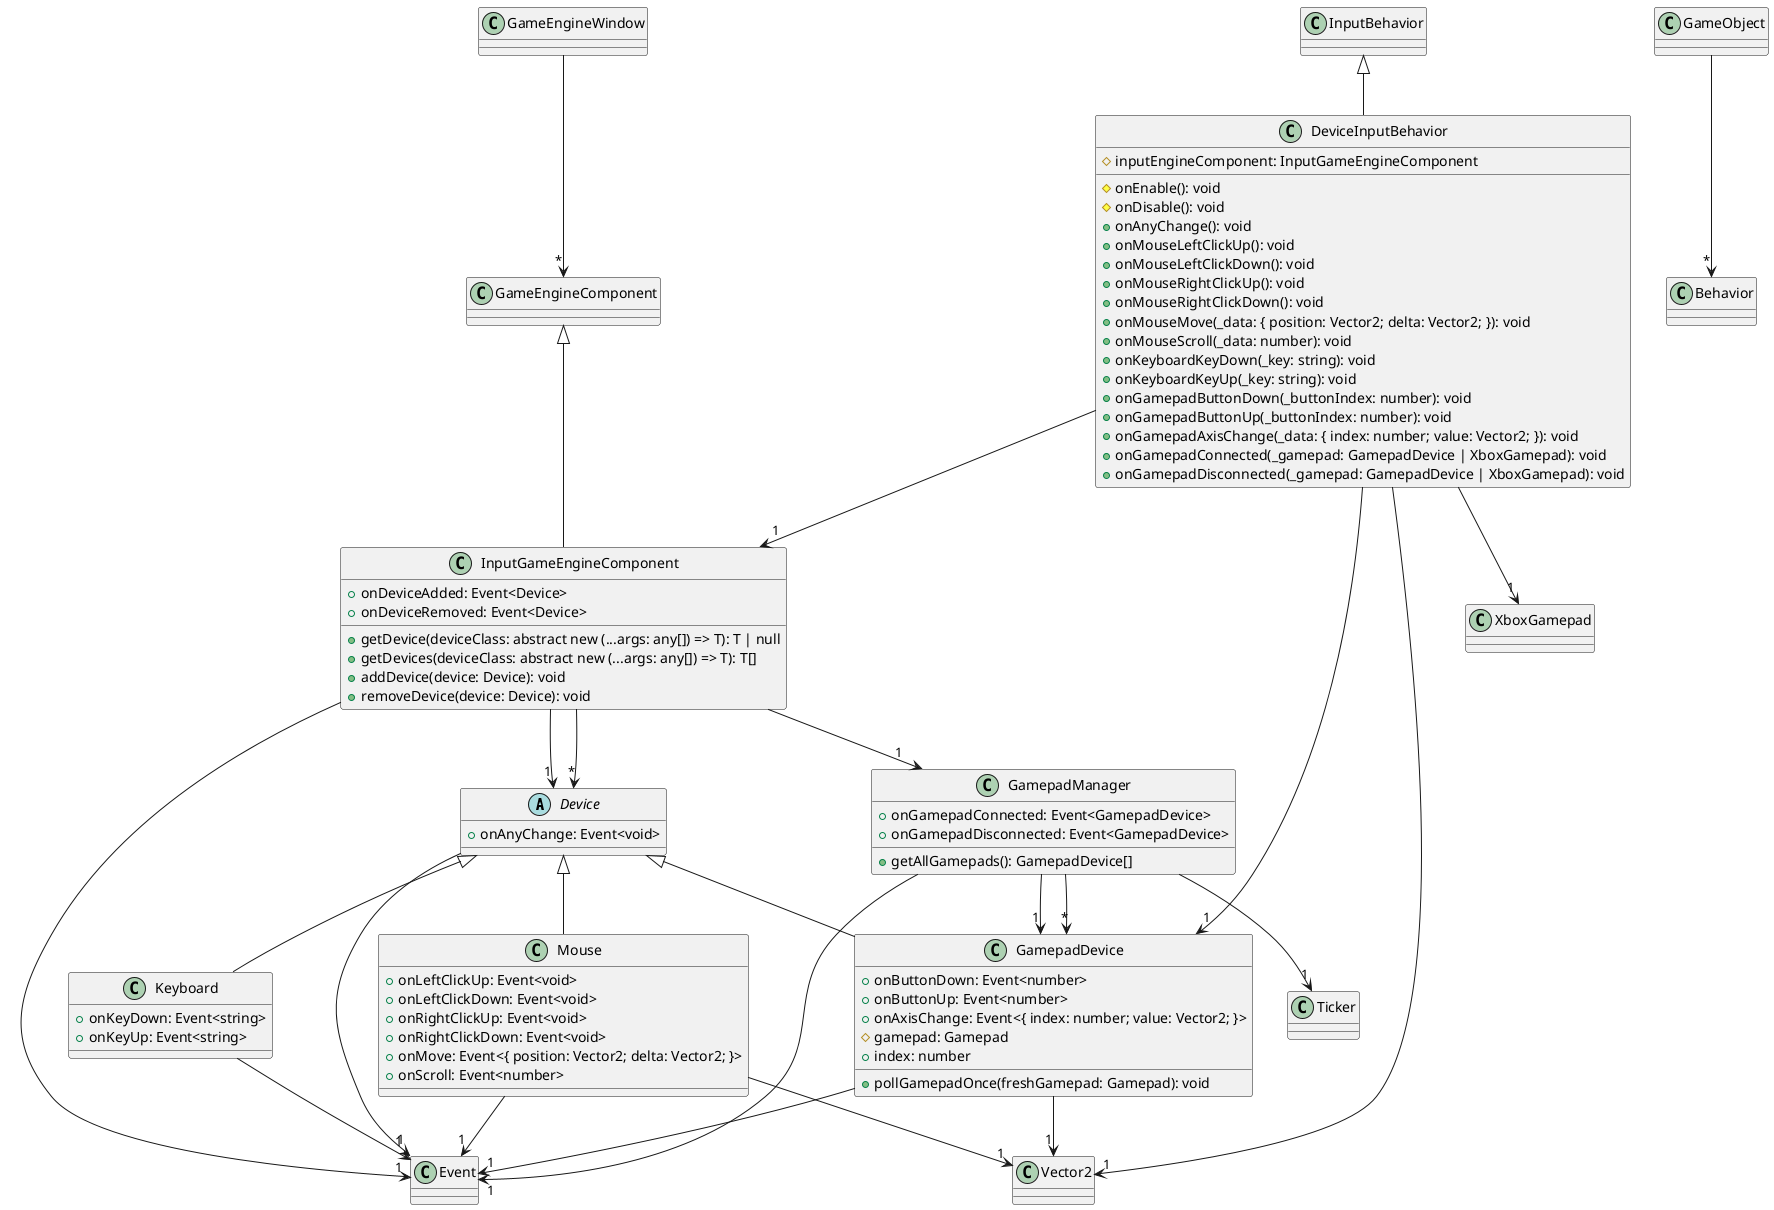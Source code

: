 @startuml
abstract class Device {
    +onAnyChange: Event<void>
}
class GamepadDevice extends Device {
    +onButtonDown: Event<number>
    +onButtonUp: Event<number>
    +onAxisChange: Event<{ index: number; value: Vector2; }>
    #gamepad: Gamepad
    +index: number
    +pollGamepadOnce(freshGamepad: Gamepad): void
}
class GamepadManager {
    +onGamepadConnected: Event<GamepadDevice>
    +onGamepadDisconnected: Event<GamepadDevice>
    +getAllGamepads(): GamepadDevice[]
}
class InputGameEngineComponent extends GameEngineComponent {
    +onDeviceAdded: Event<Device>
    +onDeviceRemoved: Event<Device>
    +getDevice(deviceClass: abstract new (...args: any[]) => T): T | null
    +getDevices(deviceClass: abstract new (...args: any[]) => T): T[]
    +addDevice(device: Device): void
    +removeDevice(device: Device): void
}
class Mouse extends Device {
    +onLeftClickUp: Event<void>
    +onLeftClickDown: Event<void>
    +onRightClickUp: Event<void>
    +onRightClickDown: Event<void>
    +onMove: Event<{ position: Vector2; delta: Vector2; }>
    +onScroll: Event<number>
}
class Keyboard extends Device {
    +onKeyDown: Event<string>
    +onKeyUp: Event<string>
}
class DeviceInputBehavior extends InputBehavior {
    #inputEngineComponent: InputGameEngineComponent
    #onEnable(): void
    #onDisable(): void
    +onAnyChange(): void
    +onMouseLeftClickUp(): void
    +onMouseLeftClickDown(): void
    +onMouseRightClickUp(): void
    +onMouseRightClickDown(): void
    +onMouseMove(_data: { position: Vector2; delta: Vector2; }): void
    +onMouseScroll(_data: number): void
    +onKeyboardKeyDown(_key: string): void
    +onKeyboardKeyUp(_key: string): void
    +onGamepadButtonDown(_buttonIndex: number): void
    +onGamepadButtonUp(_buttonIndex: number): void
    +onGamepadAxisChange(_data: { index: number; value: Vector2; }): void
    +onGamepadConnected(_gamepad: GamepadDevice | XboxGamepad): void
    +onGamepadDisconnected(_gamepad: GamepadDevice | XboxGamepad): void
}
Device --> "1" Event
GameEngineWindow --> "*" GameEngineComponent
GameObject --> "*" Behavior
GamepadDevice --> "1" Event
GamepadDevice --> "1" Vector2
GamepadManager --> "1" Event
GamepadManager --> "1" GamepadDevice
GamepadManager --> "*" GamepadDevice
GamepadManager --> "1" Ticker
InputGameEngineComponent --> "1" Event
InputGameEngineComponent --> "1" Device
InputGameEngineComponent --> "*" Device
InputGameEngineComponent --> "1" GamepadManager
Mouse --> "1" Event
Mouse --> "1" Vector2
Keyboard --> "1" Event
DeviceInputBehavior --> "1" InputGameEngineComponent
DeviceInputBehavior --> "1" Vector2
DeviceInputBehavior --> "1" GamepadDevice
DeviceInputBehavior --> "1" XboxGamepad
@enduml